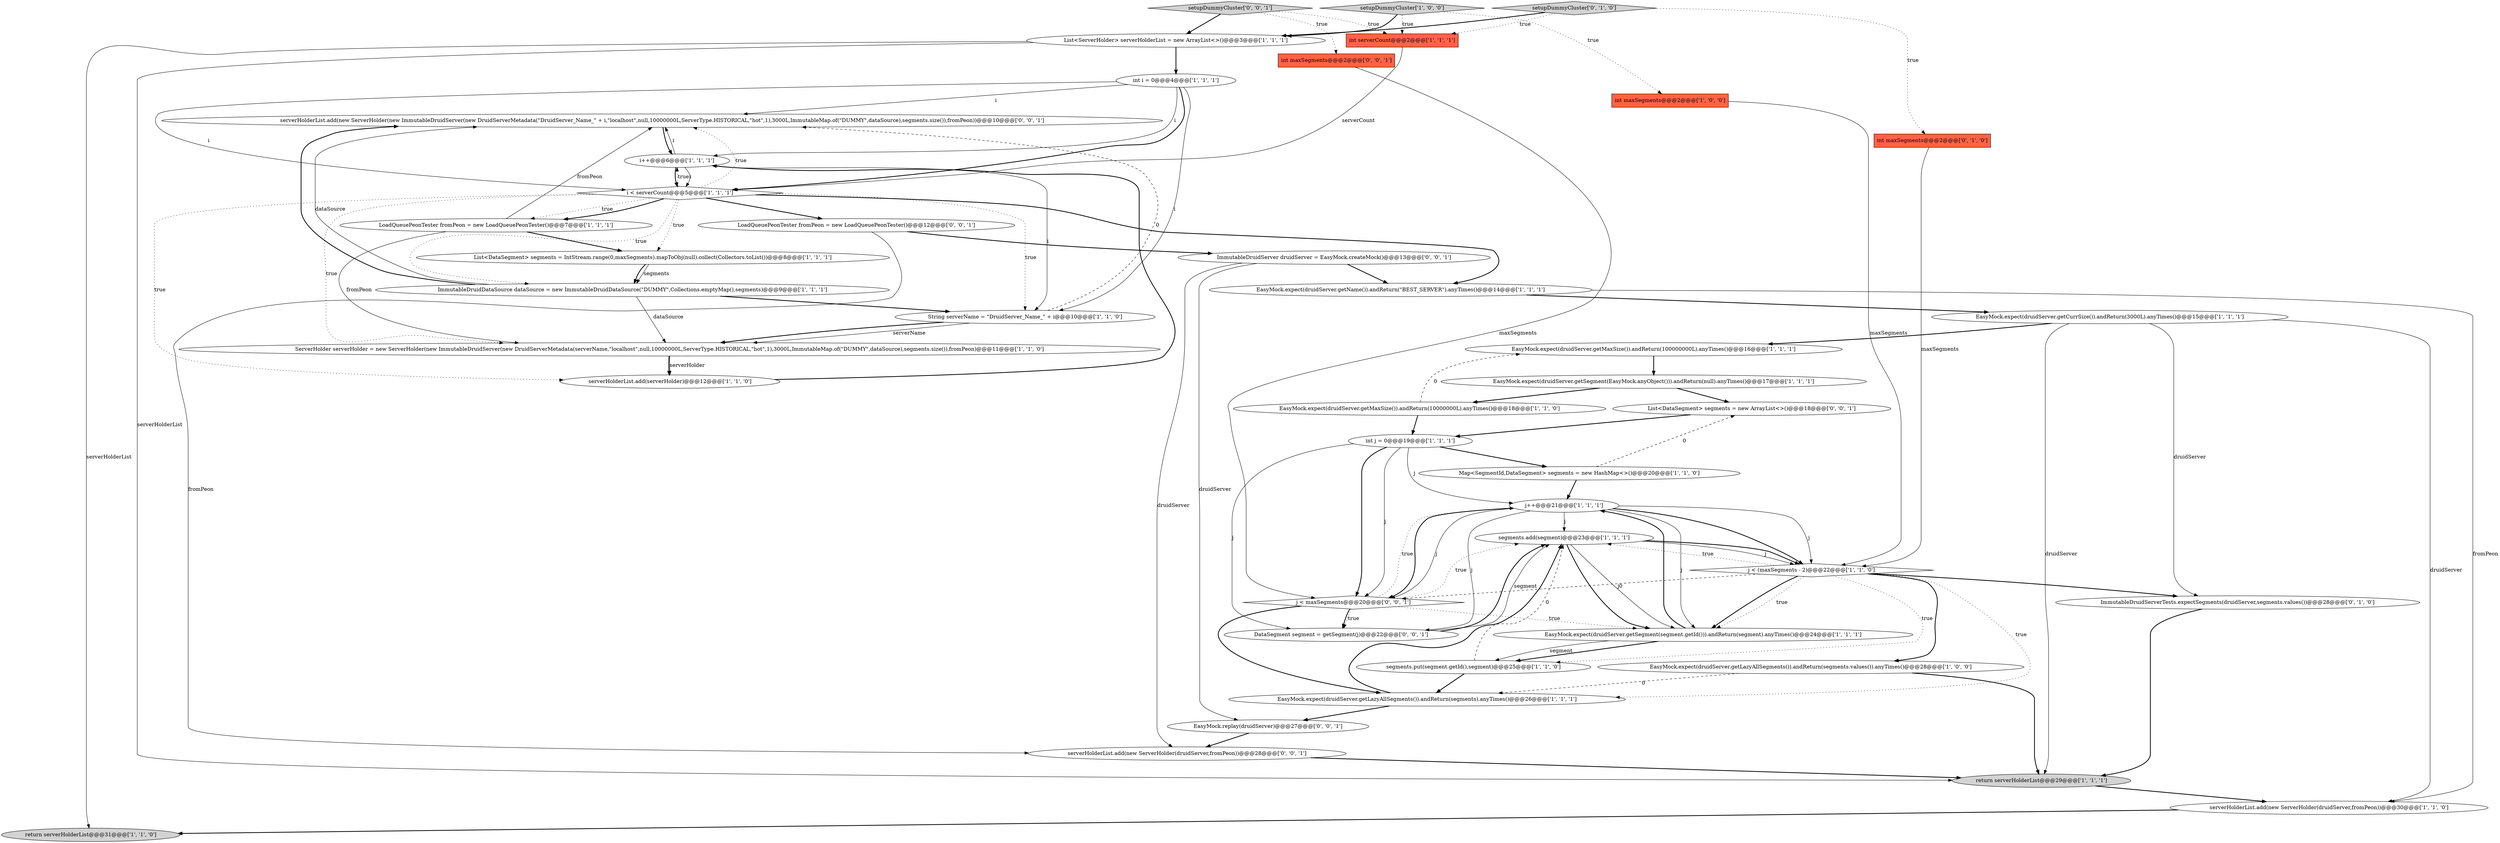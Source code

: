 digraph {
42 [style = filled, label = "EasyMock.replay(druidServer)@@@27@@@['0', '0', '1']", fillcolor = white, shape = ellipse image = "AAA0AAABBB3BBB"];
26 [style = filled, label = "j++@@@21@@@['1', '1', '1']", fillcolor = white, shape = ellipse image = "AAA0AAABBB1BBB"];
27 [style = filled, label = "EasyMock.expect(druidServer.getName()).andReturn(\"BEST_SERVER\").anyTimes()@@@14@@@['1', '1', '1']", fillcolor = white, shape = ellipse image = "AAA0AAABBB1BBB"];
11 [style = filled, label = "int maxSegments@@@2@@@['1', '0', '0']", fillcolor = tomato, shape = box image = "AAA0AAABBB1BBB"];
5 [style = filled, label = "segments.add(segment)@@@23@@@['1', '1', '1']", fillcolor = white, shape = ellipse image = "AAA0AAABBB1BBB"];
22 [style = filled, label = "EasyMock.expect(druidServer.getSegment(segment.getId())).andReturn(segment).anyTimes()@@@24@@@['1', '1', '1']", fillcolor = white, shape = ellipse image = "AAA0AAABBB1BBB"];
24 [style = filled, label = "int i = 0@@@4@@@['1', '1', '1']", fillcolor = white, shape = ellipse image = "AAA0AAABBB1BBB"];
20 [style = filled, label = "Map<SegmentId,DataSegment> segments = new HashMap<>()@@@20@@@['1', '1', '0']", fillcolor = white, shape = ellipse image = "AAA0AAABBB1BBB"];
39 [style = filled, label = "LoadQueuePeonTester fromPeon = new LoadQueuePeonTester()@@@12@@@['0', '0', '1']", fillcolor = white, shape = ellipse image = "AAA0AAABBB3BBB"];
2 [style = filled, label = "ServerHolder serverHolder = new ServerHolder(new ImmutableDruidServer(new DruidServerMetadata(serverName,\"localhost\",null,10000000L,ServerType.HISTORICAL,\"hot\",1),3000L,ImmutableMap.of(\"DUMMY\",dataSource),segments.size()),fromPeon)@@@11@@@['1', '1', '0']", fillcolor = white, shape = ellipse image = "AAA0AAABBB1BBB"];
10 [style = filled, label = "setupDummyCluster['1', '0', '0']", fillcolor = lightgray, shape = diamond image = "AAA0AAABBB1BBB"];
41 [style = filled, label = "serverHolderList.add(new ServerHolder(new ImmutableDruidServer(new DruidServerMetadata(\"DruidServer_Name_\" + i,\"localhost\",null,10000000L,ServerType.HISTORICAL,\"hot\",1),3000L,ImmutableMap.of(\"DUMMY\",dataSource),segments.size()),fromPeon))@@@10@@@['0', '0', '1']", fillcolor = white, shape = ellipse image = "AAA0AAABBB3BBB"];
15 [style = filled, label = "return serverHolderList@@@31@@@['1', '1', '0']", fillcolor = lightgray, shape = ellipse image = "AAA0AAABBB1BBB"];
32 [style = filled, label = "ImmutableDruidServerTests.expectSegments(druidServer,segments.values())@@@28@@@['0', '1', '0']", fillcolor = white, shape = ellipse image = "AAA0AAABBB2BBB"];
8 [style = filled, label = "serverHolderList.add(serverHolder)@@@12@@@['1', '1', '0']", fillcolor = white, shape = ellipse image = "AAA0AAABBB1BBB"];
4 [style = filled, label = "i < serverCount@@@5@@@['1', '1', '1']", fillcolor = white, shape = diamond image = "AAA0AAABBB1BBB"];
3 [style = filled, label = "EasyMock.expect(druidServer.getLazyAllSegments()).andReturn(segments).anyTimes()@@@26@@@['1', '1', '1']", fillcolor = white, shape = ellipse image = "AAA0AAABBB1BBB"];
37 [style = filled, label = "DataSegment segment = getSegment(j)@@@22@@@['0', '0', '1']", fillcolor = white, shape = ellipse image = "AAA0AAABBB3BBB"];
1 [style = filled, label = "EasyMock.expect(druidServer.getSegment(EasyMock.anyObject())).andReturn(null).anyTimes()@@@17@@@['1', '1', '1']", fillcolor = white, shape = ellipse image = "AAA0AAABBB1BBB"];
33 [style = filled, label = "int maxSegments@@@2@@@['0', '0', '1']", fillcolor = tomato, shape = box image = "AAA0AAABBB3BBB"];
23 [style = filled, label = "segments.put(segment.getId(),segment)@@@25@@@['1', '1', '0']", fillcolor = white, shape = ellipse image = "AAA0AAABBB1BBB"];
34 [style = filled, label = "List<DataSegment> segments = new ArrayList<>()@@@18@@@['0', '0', '1']", fillcolor = white, shape = ellipse image = "AAA0AAABBB3BBB"];
35 [style = filled, label = "serverHolderList.add(new ServerHolder(druidServer,fromPeon))@@@28@@@['0', '0', '1']", fillcolor = white, shape = ellipse image = "AAA0AAABBB3BBB"];
17 [style = filled, label = "List<DataSegment> segments = IntStream.range(0,maxSegments).mapToObj(null).collect(Collectors.toList())@@@8@@@['1', '1', '1']", fillcolor = white, shape = ellipse image = "AAA0AAABBB1BBB"];
14 [style = filled, label = "int serverCount@@@2@@@['1', '1', '1']", fillcolor = tomato, shape = box image = "AAA0AAABBB1BBB"];
16 [style = filled, label = "EasyMock.expect(druidServer.getCurrSize()).andReturn(3000L).anyTimes()@@@15@@@['1', '1', '1']", fillcolor = white, shape = ellipse image = "AAA0AAABBB1BBB"];
18 [style = filled, label = "int j = 0@@@19@@@['1', '1', '1']", fillcolor = white, shape = ellipse image = "AAA0AAABBB1BBB"];
0 [style = filled, label = "EasyMock.expect(druidServer.getMaxSize()).andReturn(10000000L).anyTimes()@@@18@@@['1', '1', '0']", fillcolor = white, shape = ellipse image = "AAA0AAABBB1BBB"];
19 [style = filled, label = "i++@@@6@@@['1', '1', '1']", fillcolor = white, shape = ellipse image = "AAA0AAABBB1BBB"];
28 [style = filled, label = "LoadQueuePeonTester fromPeon = new LoadQueuePeonTester()@@@7@@@['1', '1', '1']", fillcolor = white, shape = ellipse image = "AAA0AAABBB1BBB"];
31 [style = filled, label = "setupDummyCluster['0', '1', '0']", fillcolor = lightgray, shape = diamond image = "AAA0AAABBB2BBB"];
9 [style = filled, label = "ImmutableDruidDataSource dataSource = new ImmutableDruidDataSource(\"DUMMY\",Collections.emptyMap(),segments)@@@9@@@['1', '1', '1']", fillcolor = white, shape = ellipse image = "AAA0AAABBB1BBB"];
12 [style = filled, label = "serverHolderList.add(new ServerHolder(druidServer,fromPeon))@@@30@@@['1', '1', '0']", fillcolor = white, shape = ellipse image = "AAA0AAABBB1BBB"];
38 [style = filled, label = "j < maxSegments@@@20@@@['0', '0', '1']", fillcolor = white, shape = diamond image = "AAA0AAABBB3BBB"];
30 [style = filled, label = "int maxSegments@@@2@@@['0', '1', '0']", fillcolor = tomato, shape = box image = "AAA0AAABBB2BBB"];
6 [style = filled, label = "EasyMock.expect(druidServer.getLazyAllSegments()).andReturn(segments.values()).anyTimes()@@@28@@@['1', '0', '0']", fillcolor = white, shape = ellipse image = "AAA0AAABBB1BBB"];
25 [style = filled, label = "String serverName = \"DruidServer_Name_\" + i@@@10@@@['1', '1', '0']", fillcolor = white, shape = ellipse image = "AAA0AAABBB1BBB"];
13 [style = filled, label = "List<ServerHolder> serverHolderList = new ArrayList<>()@@@3@@@['1', '1', '1']", fillcolor = white, shape = ellipse image = "AAA0AAABBB1BBB"];
29 [style = filled, label = "EasyMock.expect(druidServer.getMaxSize()).andReturn(100000000L).anyTimes()@@@16@@@['1', '1', '1']", fillcolor = white, shape = ellipse image = "AAA0AAABBB1BBB"];
7 [style = filled, label = "j < (maxSegments - 2)@@@22@@@['1', '1', '0']", fillcolor = white, shape = diamond image = "AAA0AAABBB1BBB"];
36 [style = filled, label = "ImmutableDruidServer druidServer = EasyMock.createMock()@@@13@@@['0', '0', '1']", fillcolor = white, shape = ellipse image = "AAA0AAABBB3BBB"];
40 [style = filled, label = "setupDummyCluster['0', '0', '1']", fillcolor = lightgray, shape = diamond image = "AAA0AAABBB3BBB"];
21 [style = filled, label = "return serverHolderList@@@29@@@['1', '1', '1']", fillcolor = lightgray, shape = ellipse image = "AAA0AAABBB1BBB"];
24->19 [style = solid, label="i"];
26->38 [style = bold, label=""];
24->4 [style = solid, label="i"];
18->20 [style = bold, label=""];
3->42 [style = bold, label=""];
26->37 [style = solid, label="j"];
7->6 [style = bold, label=""];
27->12 [style = solid, label="fromPeon"];
4->17 [style = dotted, label="true"];
7->22 [style = bold, label=""];
13->24 [style = bold, label=""];
26->5 [style = solid, label="j"];
31->14 [style = dotted, label="true"];
39->35 [style = solid, label="fromPeon"];
6->21 [style = bold, label=""];
19->25 [style = solid, label="i"];
16->21 [style = solid, label="druidServer"];
40->33 [style = dotted, label="true"];
40->13 [style = bold, label=""];
18->38 [style = bold, label=""];
31->30 [style = dotted, label="true"];
35->21 [style = bold, label=""];
4->9 [style = dotted, label="true"];
38->5 [style = dotted, label="true"];
42->35 [style = bold, label=""];
9->25 [style = bold, label=""];
10->11 [style = dotted, label="true"];
4->28 [style = dotted, label="true"];
7->23 [style = dotted, label="true"];
28->41 [style = solid, label="fromPeon"];
17->9 [style = solid, label="segments"];
4->25 [style = dotted, label="true"];
0->29 [style = dashed, label="0"];
36->35 [style = solid, label="druidServer"];
37->5 [style = solid, label="segment"];
38->26 [style = dotted, label="true"];
18->38 [style = solid, label="j"];
5->7 [style = solid, label="j"];
26->7 [style = solid, label="j"];
16->12 [style = solid, label="druidServer"];
7->5 [style = dotted, label="true"];
39->36 [style = bold, label=""];
7->32 [style = bold, label=""];
19->41 [style = solid, label="i"];
24->41 [style = solid, label="i"];
6->3 [style = dashed, label="0"];
37->5 [style = bold, label=""];
14->4 [style = solid, label="serverCount"];
17->9 [style = bold, label=""];
4->19 [style = dotted, label="true"];
33->38 [style = solid, label="maxSegments"];
13->15 [style = solid, label="serverHolderList"];
2->8 [style = solid, label="serverHolder"];
5->22 [style = bold, label=""];
29->1 [style = bold, label=""];
7->22 [style = dotted, label="true"];
25->41 [style = dashed, label="0"];
36->42 [style = solid, label="druidServer"];
5->7 [style = bold, label=""];
1->34 [style = bold, label=""];
30->7 [style = solid, label="maxSegments"];
8->19 [style = bold, label=""];
28->17 [style = bold, label=""];
1->0 [style = bold, label=""];
4->41 [style = dotted, label="true"];
18->26 [style = solid, label="j"];
18->37 [style = solid, label="j"];
20->34 [style = dashed, label="0"];
28->2 [style = solid, label="fromPeon"];
9->41 [style = solid, label="dataSource"];
24->4 [style = bold, label=""];
4->27 [style = bold, label=""];
38->37 [style = bold, label=""];
40->14 [style = dotted, label="true"];
16->32 [style = solid, label="druidServer"];
2->8 [style = bold, label=""];
38->22 [style = dotted, label="true"];
16->29 [style = bold, label=""];
25->2 [style = solid, label="serverName"];
13->21 [style = solid, label="serverHolderList"];
10->13 [style = bold, label=""];
19->4 [style = bold, label=""];
31->13 [style = bold, label=""];
38->37 [style = dotted, label="true"];
24->25 [style = solid, label="i"];
9->41 [style = bold, label=""];
7->3 [style = dotted, label="true"];
4->2 [style = dotted, label="true"];
23->3 [style = bold, label=""];
34->18 [style = bold, label=""];
5->22 [style = solid, label="j"];
36->27 [style = bold, label=""];
25->2 [style = bold, label=""];
12->15 [style = bold, label=""];
19->4 [style = solid, label="i"];
4->39 [style = bold, label=""];
41->19 [style = bold, label=""];
3->5 [style = bold, label=""];
21->12 [style = bold, label=""];
32->21 [style = bold, label=""];
27->16 [style = bold, label=""];
4->8 [style = dotted, label="true"];
4->28 [style = bold, label=""];
38->3 [style = bold, label=""];
22->26 [style = bold, label=""];
26->22 [style = solid, label="j"];
26->38 [style = solid, label="j"];
7->38 [style = dashed, label="0"];
23->5 [style = dashed, label="0"];
11->7 [style = solid, label="maxSegments"];
9->2 [style = solid, label="dataSource"];
26->7 [style = bold, label=""];
22->23 [style = bold, label=""];
20->26 [style = bold, label=""];
10->14 [style = dotted, label="true"];
0->18 [style = bold, label=""];
22->23 [style = solid, label="segment"];
}
